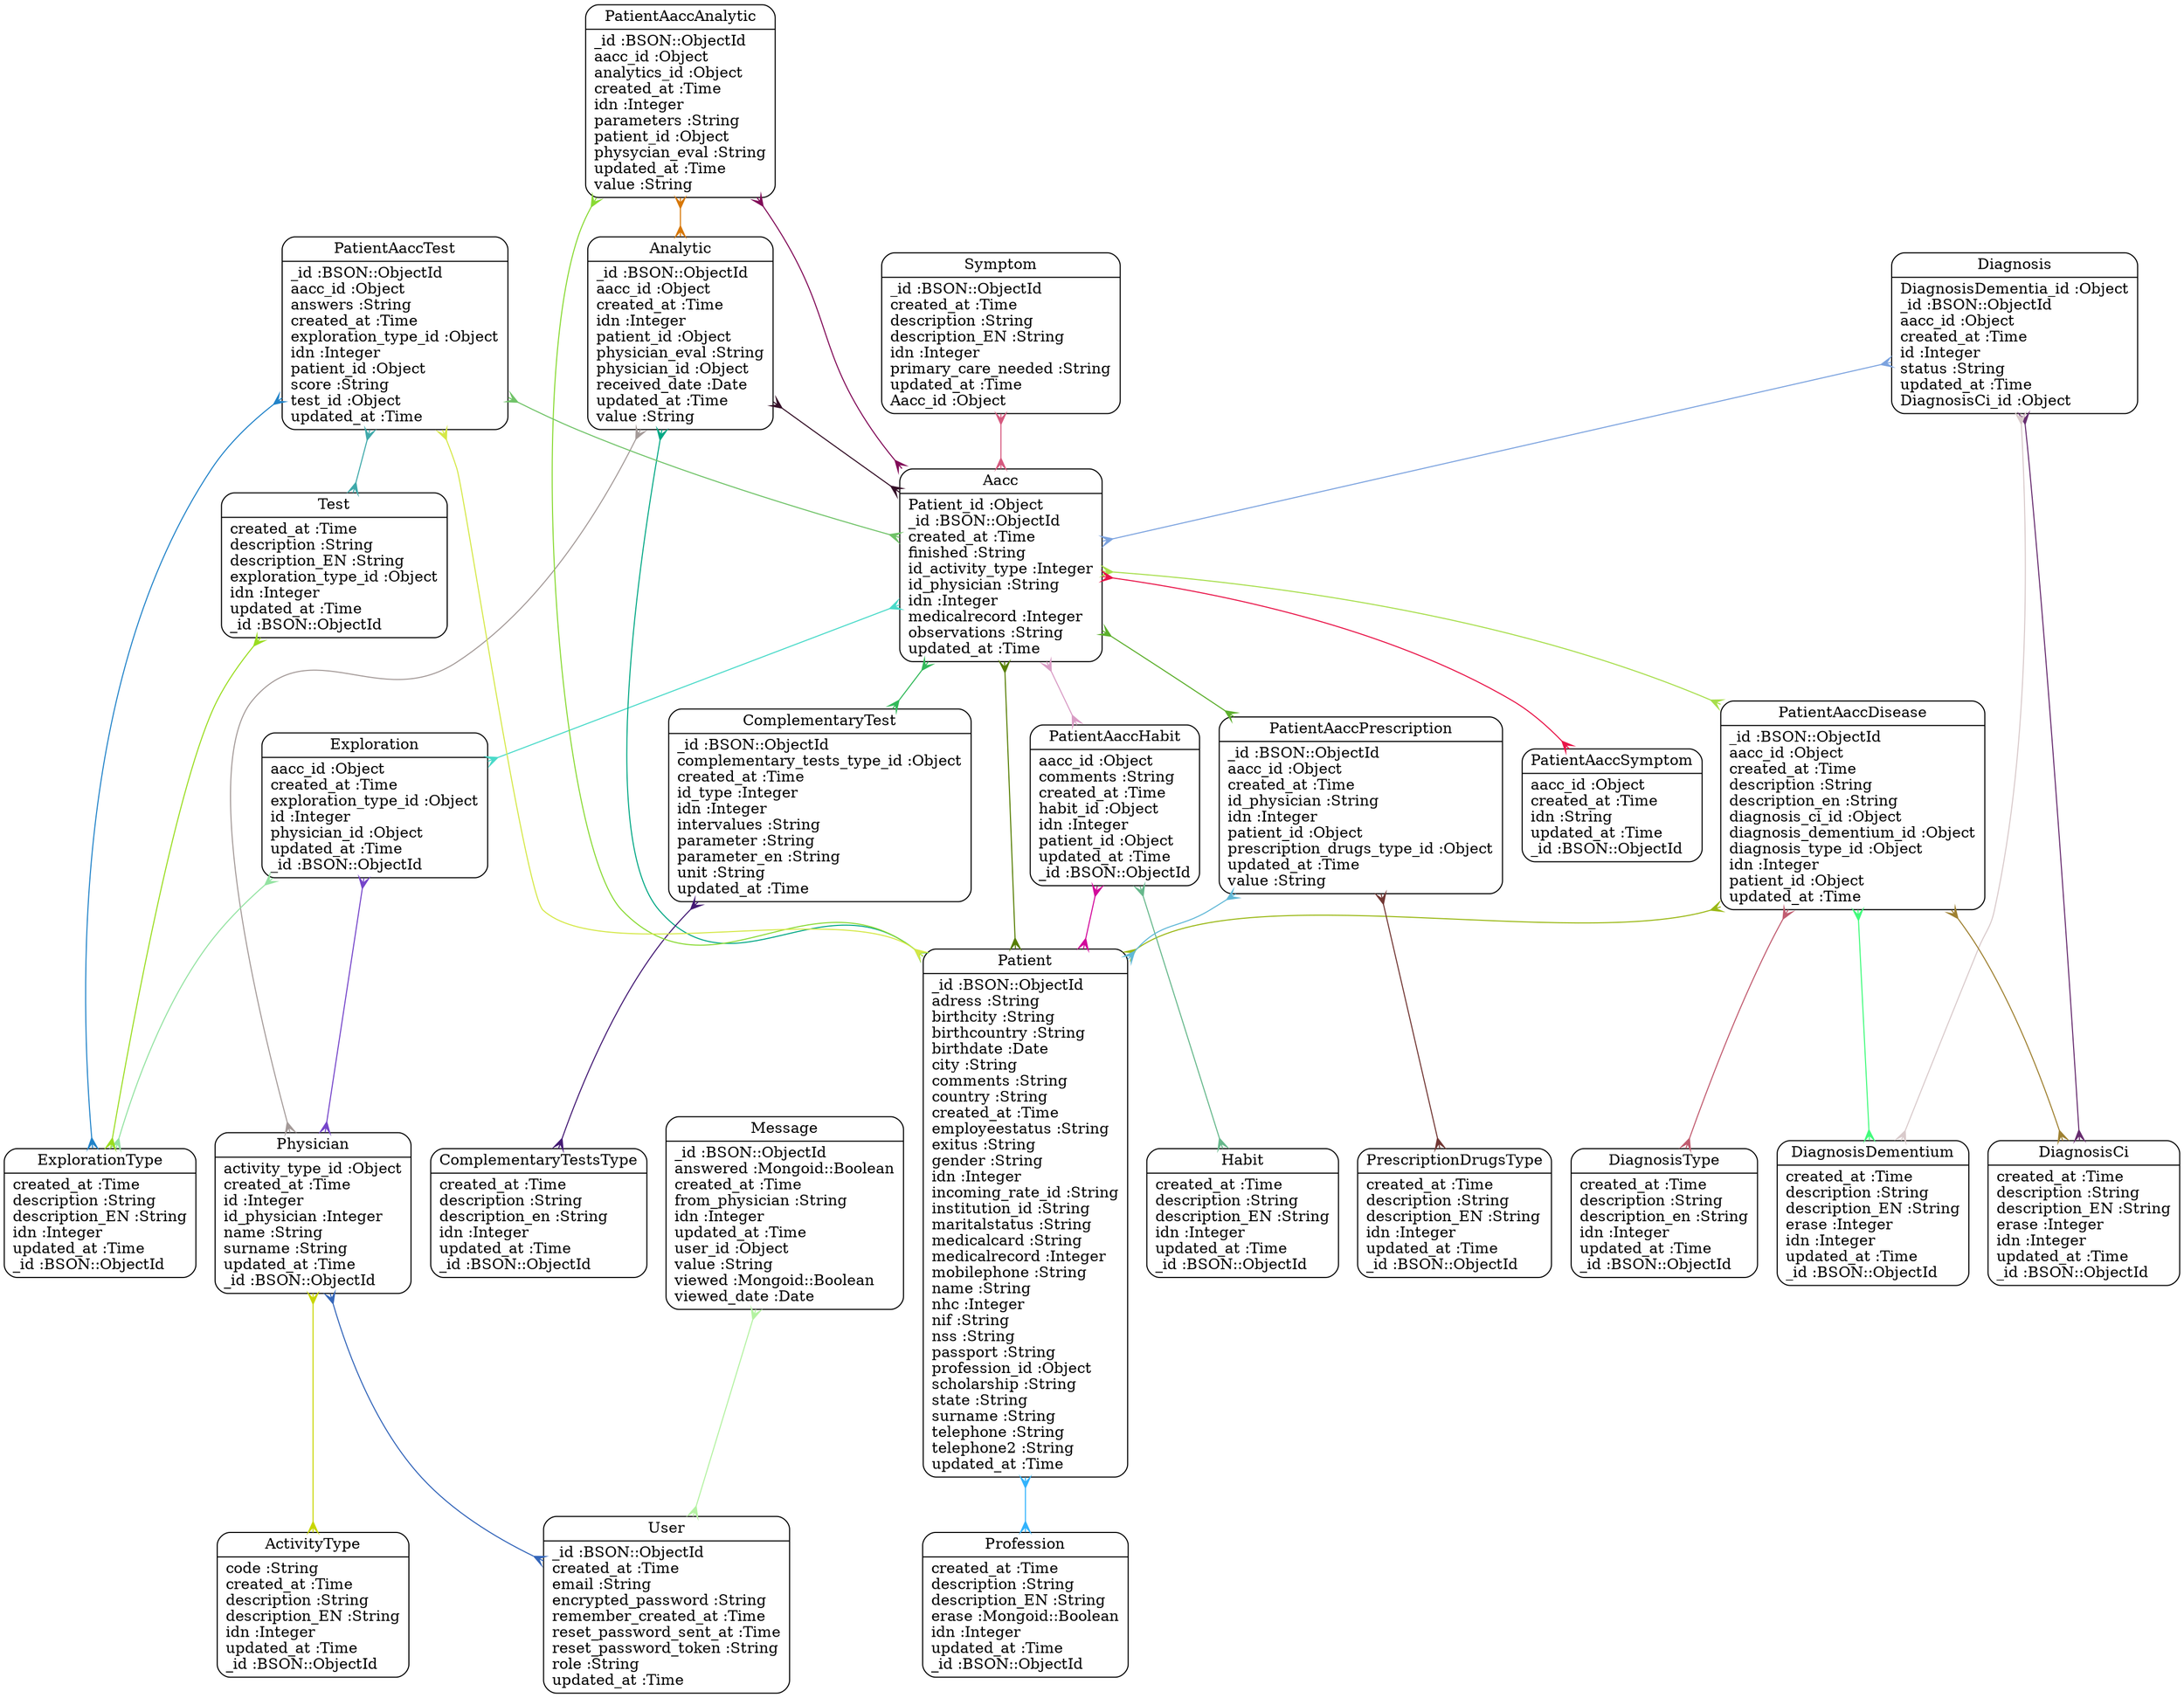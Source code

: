 digraph models_diagram {
	graph[overlap=false, splines=true, bgcolor="white"]
	"Aacc" [shape=Mrecord, label="{Aacc|Patient_id :Object\l_id :BSON::ObjectId\lcreated_at :Time\lfinished :String\lid_activity_type :Integer\lid_physician :String\lidn :Integer\lmedicalrecord :Integer\lobservations :String\lupdated_at :Time\l}"]
	"ActivityType" [shape=Mrecord, label="{ActivityType|code :String\lcreated_at :Time\ldescription :String\ldescription_EN :String\lidn :Integer\lupdated_at :Time\l_id :BSON::ObjectId\l}"]
	"Analytic" [shape=Mrecord, label="{Analytic|_id :BSON::ObjectId\laacc_id :Object\lcreated_at :Time\lidn :Integer\lpatient_id :Object\lphysician_eval :String\lphysician_id :Object\lreceived_date :Date\lupdated_at :Time\lvalue :String\l}"]
	"ComplementaryTest" [shape=Mrecord, label="{ComplementaryTest|_id :BSON::ObjectId\lcomplementary_tests_type_id :Object\lcreated_at :Time\lid_type :Integer\lidn :Integer\lintervalues :String\lparameter :String\lparameter_en :String\lunit :String\lupdated_at :Time\l}"]
	"ComplementaryTestsType" [shape=Mrecord, label="{ComplementaryTestsType|created_at :Time\ldescription :String\ldescription_en :String\lidn :Integer\lupdated_at :Time\l_id :BSON::ObjectId\l}"]
	"Diagnosis" [shape=Mrecord, label="{Diagnosis|DiagnosisDementia_id :Object\l_id :BSON::ObjectId\laacc_id :Object\lcreated_at :Time\lid :Integer\lstatus :String\lupdated_at :Time\lDiagnosisCi_id :Object\l}"]
	"DiagnosisCi" [shape=Mrecord, label="{DiagnosisCi|created_at :Time\ldescription :String\ldescription_EN :String\lerase :Integer\lidn :Integer\lupdated_at :Time\l_id :BSON::ObjectId\l}"]
	"DiagnosisDementium" [shape=Mrecord, label="{DiagnosisDementium|created_at :Time\ldescription :String\ldescription_EN :String\lerase :Integer\lidn :Integer\lupdated_at :Time\l_id :BSON::ObjectId\l}"]
	"DiagnosisType" [shape=Mrecord, label="{DiagnosisType|created_at :Time\ldescription :String\ldescription_en :String\lidn :Integer\lupdated_at :Time\l_id :BSON::ObjectId\l}"]
	"Exploration" [shape=Mrecord, label="{Exploration|aacc_id :Object\lcreated_at :Time\lexploration_type_id :Object\lid :Integer\lphysician_id :Object\lupdated_at :Time\l_id :BSON::ObjectId\l}"]
	"ExplorationType" [shape=Mrecord, label="{ExplorationType|created_at :Time\ldescription :String\ldescription_EN :String\lidn :Integer\lupdated_at :Time\l_id :BSON::ObjectId\l}"]
	"Habit" [shape=Mrecord, label="{Habit|created_at :Time\ldescription :String\ldescription_EN :String\lidn :Integer\lupdated_at :Time\l_id :BSON::ObjectId\l}"]
	"Message" [shape=Mrecord, label="{Message|_id :BSON::ObjectId\lanswered :Mongoid::Boolean\lcreated_at :Time\lfrom_physician :String\lidn :Integer\lupdated_at :Time\luser_id :Object\lvalue :String\lviewed :Mongoid::Boolean\lviewed_date :Date\l}"]
	"Patient" [shape=Mrecord, label="{Patient|_id :BSON::ObjectId\ladress :String\lbirthcity :String\lbirthcountry :String\lbirthdate :Date\lcity :String\lcomments :String\lcountry :String\lcreated_at :Time\lemployeestatus :String\lexitus :String\lgender :String\lidn :Integer\lincoming_rate_id :String\linstitution_id :String\lmaritalstatus :String\lmedicalcard :String\lmedicalrecord :Integer\lmobilephone :String\lname :String\lnhc :Integer\lnif :String\lnss :String\lpassport :String\lprofession_id :Object\lscholarship :String\lstate :String\lsurname :String\ltelephone :String\ltelephone2 :String\lupdated_at :Time\l}"]
	"PatientAaccAnalytic" [shape=Mrecord, label="{PatientAaccAnalytic|_id :BSON::ObjectId\laacc_id :Object\lanalytics_id :Object\lcreated_at :Time\lidn :Integer\lparameters :String\lpatient_id :Object\lphysycian_eval :String\lupdated_at :Time\lvalue :String\l}"]
	"PatientAaccDisease" [shape=Mrecord, label="{PatientAaccDisease|_id :BSON::ObjectId\laacc_id :Object\lcreated_at :Time\ldescription :String\ldescription_en :String\ldiagnosis_ci_id :Object\ldiagnosis_dementium_id :Object\ldiagnosis_type_id :Object\lidn :Integer\lpatient_id :Object\lupdated_at :Time\l}"]
	"PatientAaccHabit" [shape=Mrecord, label="{PatientAaccHabit|aacc_id :Object\lcomments :String\lcreated_at :Time\lhabit_id :Object\lidn :Integer\lpatient_id :Object\lupdated_at :Time\l_id :BSON::ObjectId\l}"]
	"PatientAaccPrescription" [shape=Mrecord, label="{PatientAaccPrescription|_id :BSON::ObjectId\laacc_id :Object\lcreated_at :Time\lid_physician :String\lidn :Integer\lpatient_id :Object\lprescription_drugs_type_id :Object\lupdated_at :Time\lvalue :String\l}"]
	"PatientAaccSymptom" [shape=Mrecord, label="{PatientAaccSymptom|aacc_id :Object\lcreated_at :Time\lidn :String\lupdated_at :Time\l_id :BSON::ObjectId\l}"]
	"PatientAaccTest" [shape=Mrecord, label="{PatientAaccTest|_id :BSON::ObjectId\laacc_id :Object\lanswers :String\lcreated_at :Time\lexploration_type_id :Object\lidn :Integer\lpatient_id :Object\lscore :String\ltest_id :Object\lupdated_at :Time\l}"]
	"Physician" [shape=Mrecord, label="{Physician|activity_type_id :Object\lcreated_at :Time\lid :Integer\lid_physician :Integer\lname :String\lsurname :String\lupdated_at :Time\l_id :BSON::ObjectId\l}"]
	"PrescriptionDrugsType" [shape=Mrecord, label="{PrescriptionDrugsType|created_at :Time\ldescription :String\ldescription_EN :String\lidn :Integer\lupdated_at :Time\l_id :BSON::ObjectId\l}"]
	"Profession" [shape=Mrecord, label="{Profession|created_at :Time\ldescription :String\ldescription_EN :String\lerase :Mongoid::Boolean\lidn :Integer\lupdated_at :Time\l_id :BSON::ObjectId\l}"]
	"Symptom" [shape=Mrecord, label="{Symptom|_id :BSON::ObjectId\lcreated_at :Time\ldescription :String\ldescription_EN :String\lidn :Integer\lprimary_care_needed :String\lupdated_at :Time\lAacc_id :Object\l}"]
	"Test" [shape=Mrecord, label="{Test|created_at :Time\ldescription :String\ldescription_EN :String\lexploration_type_id :Object\lidn :Integer\lupdated_at :Time\l_id :BSON::ObjectId\l}"]
	"User" [shape=Mrecord, label="{User|_id :BSON::ObjectId\lcreated_at :Time\lemail :String\lencrypted_password :String\lremember_created_at :Time\lreset_password_sent_at :Time\lreset_password_token :String\lrole :String\lupdated_at :Time\l}"]
	"Aacc" -> "PatientAaccSymptom" [arrowtail=crow, arrowhead=crow, dir=both color="#E91549"]
	"Aacc" -> "PatientAaccHabit" [arrowtail=crow, arrowhead=crow, dir=both color="#D99CC5"]
	"Aacc" -> "PatientAaccPrescription" [arrowtail=crow, arrowhead=crow, dir=both color="#5CAF2C"]
	"Aacc" -> "PatientAaccDisease" [arrowtail=crow, arrowhead=crow, dir=both color="#A7DE4B"]
	"Aacc" -> "Exploration" [arrowtail=crow, arrowhead=crow, dir=both color="#4ADAC9"]
	"Aacc" -> "ComplementaryTest" [arrowtail=crow, arrowhead=crow, dir=both color="#32B95A"]
	"Aacc" -> "Patient" [arrowtail=crow, arrowhead=crow, dir=both color="#567E03"]
	"Analytic" -> "Physician" [arrowtail=crow, arrowhead=crow, dir=both color="#A49A98"]
	"Analytic" -> "Patient" [arrowtail=crow, arrowhead=crow, dir=both color="#03A885"]
	"Analytic" -> "Aacc" [arrowtail=crow, arrowhead=crow, dir=both color="#351028"]
	"ComplementaryTest" -> "ComplementaryTestsType" [arrowtail=crow, arrowhead=crow, dir=both color="#441A74"]
	"Diagnosis" -> "Aacc" [arrowtail=crow, arrowhead=crow, dir=both color="#7CA3DF"]
	"Diagnosis" -> "DiagnosisCi" [arrowtail=crow, arrowhead=crow, dir=both color="#672C6F"]
	"Diagnosis" -> "DiagnosisDementium" [arrowtail=crow, arrowhead=crow, dir=both color="#D9CACB"]
	"Exploration" -> "ExplorationType" [arrowtail=crow, arrowhead=crow, dir=both color="#94E3A2"]
	"Exploration" -> "Physician" [arrowtail=crow, arrowhead=crow, dir=both color="#7545CA"]
	"Message" -> "User" [arrowtail=crow, arrowhead=crow, dir=both color="#B4F2A2"]
	"Patient" -> "Profession" [arrowtail=crow, arrowhead=crow, dir=both color="#33B3FC"]
	"PatientAaccAnalytic" -> "Analytic" [arrowtail=crow, arrowhead=crow, dir=both color="#D77706"]
	"PatientAaccAnalytic" -> "Patient" [arrowtail=crow, arrowhead=crow, dir=both color="#89DA34"]
	"PatientAaccAnalytic" -> "Aacc" [arrowtail=crow, arrowhead=crow, dir=both color="#810B58"]
	"PatientAaccDisease" -> "Patient" [arrowtail=crow, arrowhead=crow, dir=both color="#9AB815"]
	"PatientAaccDisease" -> "DiagnosisDementium" [arrowtail=crow, arrowhead=crow, dir=both color="#42FB7C"]
	"PatientAaccDisease" -> "DiagnosisCi" [arrowtail=crow, arrowhead=crow, dir=both color="#9F8132"]
	"PatientAaccDisease" -> "DiagnosisType" [arrowtail=crow, arrowhead=crow, dir=both color="#C15C70"]
	"PatientAaccHabit" -> "Habit" [arrowtail=crow, arrowhead=crow, dir=both color="#67B88C"]
	"PatientAaccHabit" -> "Patient" [arrowtail=crow, arrowhead=crow, dir=both color="#D2099B"]
	"PatientAaccPrescription" -> "PrescriptionDrugsType" [arrowtail=crow, arrowhead=crow, dir=both color="#723734"]
	"PatientAaccPrescription" -> "Patient" [arrowtail=crow, arrowhead=crow, dir=both color="#61B8D7"]
	"PatientAaccTest" -> "ExplorationType" [arrowtail=crow, arrowhead=crow, dir=both color="#2183C9"]
	"PatientAaccTest" -> "Test" [arrowtail=crow, arrowhead=crow, dir=both color="#3FA9AA"]
	"PatientAaccTest" -> "Aacc" [arrowtail=crow, arrowhead=crow, dir=both color="#70C368"]
	"PatientAaccTest" -> "Patient" [arrowtail=crow, arrowhead=crow, dir=both color="#D5E847"]
	"Physician" -> "ActivityType" [arrowtail=crow, arrowhead=crow, dir=both color="#C8D601"]
	"Physician" -> "User" [arrowtail=crow, arrowhead=crow, dir=both color="#3466BA"]
	"Symptom" -> "Aacc" [arrowtail=crow, arrowhead=crow, dir=both color="#D6597F"]
	"Test" -> "ExplorationType" [arrowtail=crow, arrowhead=crow, dir=both color="#9ADD20"]
}
